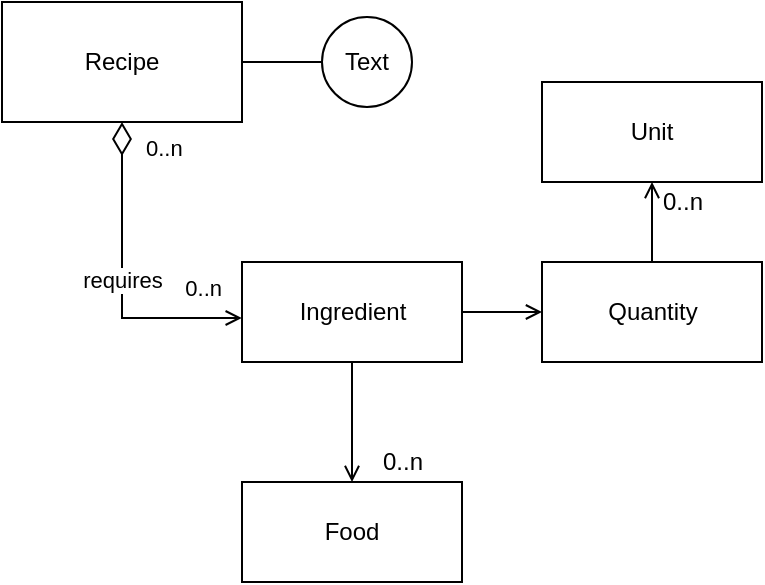 <mxfile version="16.2.4"><diagram id="C5RBs43oDa-KdzZeNtuy" name="Page-1"><mxGraphModel dx="948" dy="520" grid="1" gridSize="10" guides="1" tooltips="1" connect="1" arrows="1" fold="1" page="1" pageScale="1" pageWidth="827" pageHeight="1169" math="0" shadow="0"><root><mxCell id="WIyWlLk6GJQsqaUBKTNV-0"/><mxCell id="WIyWlLk6GJQsqaUBKTNV-1" parent="WIyWlLk6GJQsqaUBKTNV-0"/><mxCell id="bdI4lHk2sxp-Eql8ir4j-4" value="Recipe" style="rounded=0;whiteSpace=wrap;html=1;" vertex="1" parent="WIyWlLk6GJQsqaUBKTNV-1"><mxGeometry x="290" y="190" width="120" height="60" as="geometry"/></mxCell><mxCell id="bdI4lHk2sxp-Eql8ir4j-5" value="Food" style="rounded=0;whiteSpace=wrap;html=1;" vertex="1" parent="WIyWlLk6GJQsqaUBKTNV-1"><mxGeometry x="410" y="430" width="110" height="50" as="geometry"/></mxCell><mxCell id="bdI4lHk2sxp-Eql8ir4j-6" value="requires" style="endArrow=open;html=1;endSize=6;startArrow=diamondThin;startSize=14;startFill=0;edgeStyle=orthogonalEdgeStyle;rounded=0;entryX=-0.001;entryY=0.56;entryDx=0;entryDy=0;exitX=0.5;exitY=1;exitDx=0;exitDy=0;entryPerimeter=0;endFill=0;" edge="1" parent="WIyWlLk6GJQsqaUBKTNV-1" source="bdI4lHk2sxp-Eql8ir4j-4" target="bdI4lHk2sxp-Eql8ir4j-10"><mxGeometry x="-0.005" relative="1" as="geometry"><mxPoint x="100" y="280" as="sourcePoint"/><mxPoint x="260" y="280" as="targetPoint"/><mxPoint as="offset"/></mxGeometry></mxCell><mxCell id="bdI4lHk2sxp-Eql8ir4j-7" value="0..n" style="edgeLabel;resizable=0;html=1;align=left;verticalAlign=top;" connectable="0" vertex="1" parent="bdI4lHk2sxp-Eql8ir4j-6"><mxGeometry x="-1" relative="1" as="geometry"><mxPoint x="10" as="offset"/></mxGeometry></mxCell><mxCell id="bdI4lHk2sxp-Eql8ir4j-8" value="0..n" style="edgeLabel;resizable=0;html=1;align=right;verticalAlign=top;" connectable="0" vertex="1" parent="bdI4lHk2sxp-Eql8ir4j-6"><mxGeometry x="1" relative="1" as="geometry"><mxPoint x="-10" y="-28" as="offset"/></mxGeometry></mxCell><mxCell id="bdI4lHk2sxp-Eql8ir4j-9" value="Quantity" style="html=1;" vertex="1" parent="WIyWlLk6GJQsqaUBKTNV-1"><mxGeometry x="560" y="320" width="110" height="50" as="geometry"/></mxCell><mxCell id="bdI4lHk2sxp-Eql8ir4j-10" value="Ingredient" style="html=1;" vertex="1" parent="WIyWlLk6GJQsqaUBKTNV-1"><mxGeometry x="410" y="320" width="110" height="50" as="geometry"/></mxCell><mxCell id="bdI4lHk2sxp-Eql8ir4j-11" value="&lt;div&gt;&lt;br&gt;&lt;/div&gt;" style="endArrow=open;endFill=0;html=1;edgeStyle=orthogonalEdgeStyle;align=left;verticalAlign=top;rounded=0;exitX=0.5;exitY=1;exitDx=0;exitDy=0;entryX=0.5;entryY=0;entryDx=0;entryDy=0;" edge="1" parent="WIyWlLk6GJQsqaUBKTNV-1" source="bdI4lHk2sxp-Eql8ir4j-10" target="bdI4lHk2sxp-Eql8ir4j-5"><mxGeometry x="-0.667" y="15" relative="1" as="geometry"><mxPoint x="320" y="390" as="sourcePoint"/><mxPoint x="480" y="390" as="targetPoint"/><mxPoint as="offset"/></mxGeometry></mxCell><mxCell id="bdI4lHk2sxp-Eql8ir4j-13" value="0..n" style="text;html=1;align=center;verticalAlign=middle;resizable=0;points=[];autosize=1;strokeColor=none;fillColor=none;" vertex="1" parent="WIyWlLk6GJQsqaUBKTNV-1"><mxGeometry x="470" y="410" width="40" height="20" as="geometry"/></mxCell><mxCell id="bdI4lHk2sxp-Eql8ir4j-15" value="" style="endArrow=open;endFill=0;html=1;edgeStyle=orthogonalEdgeStyle;align=left;verticalAlign=top;rounded=0;exitX=1;exitY=0.5;exitDx=0;exitDy=0;" edge="1" parent="WIyWlLk6GJQsqaUBKTNV-1" source="bdI4lHk2sxp-Eql8ir4j-10"><mxGeometry x="-1" relative="1" as="geometry"><mxPoint x="440" y="340" as="sourcePoint"/><mxPoint x="560" y="345" as="targetPoint"/></mxGeometry></mxCell><mxCell id="bdI4lHk2sxp-Eql8ir4j-17" value="Unit" style="rounded=0;whiteSpace=wrap;html=1;" vertex="1" parent="WIyWlLk6GJQsqaUBKTNV-1"><mxGeometry x="560" y="230" width="110" height="50" as="geometry"/></mxCell><mxCell id="bdI4lHk2sxp-Eql8ir4j-18" value="" style="endArrow=open;html=1;rounded=0;exitX=0.5;exitY=0;exitDx=0;exitDy=0;endFill=0;" edge="1" parent="WIyWlLk6GJQsqaUBKTNV-1" source="bdI4lHk2sxp-Eql8ir4j-9"><mxGeometry width="50" height="50" relative="1" as="geometry"><mxPoint x="620" y="320" as="sourcePoint"/><mxPoint x="615" y="280" as="targetPoint"/></mxGeometry></mxCell><mxCell id="bdI4lHk2sxp-Eql8ir4j-19" value="0..n" style="text;html=1;align=center;verticalAlign=middle;resizable=0;points=[];autosize=1;strokeColor=none;fillColor=none;" vertex="1" parent="WIyWlLk6GJQsqaUBKTNV-1"><mxGeometry x="610" y="280" width="40" height="20" as="geometry"/></mxCell><mxCell id="bdI4lHk2sxp-Eql8ir4j-20" value="Text" style="ellipse;whiteSpace=wrap;html=1;aspect=fixed;" vertex="1" parent="WIyWlLk6GJQsqaUBKTNV-1"><mxGeometry x="450" y="197.5" width="45" height="45" as="geometry"/></mxCell><mxCell id="bdI4lHk2sxp-Eql8ir4j-21" value="" style="endArrow=none;html=1;rounded=0;endSize=6;entryX=0;entryY=0.5;entryDx=0;entryDy=0;exitX=1;exitY=0.5;exitDx=0;exitDy=0;" edge="1" parent="WIyWlLk6GJQsqaUBKTNV-1" source="bdI4lHk2sxp-Eql8ir4j-4" target="bdI4lHk2sxp-Eql8ir4j-20"><mxGeometry width="50" height="50" relative="1" as="geometry"><mxPoint x="350" y="170" as="sourcePoint"/><mxPoint x="400" y="120" as="targetPoint"/></mxGeometry></mxCell></root></mxGraphModel></diagram></mxfile>